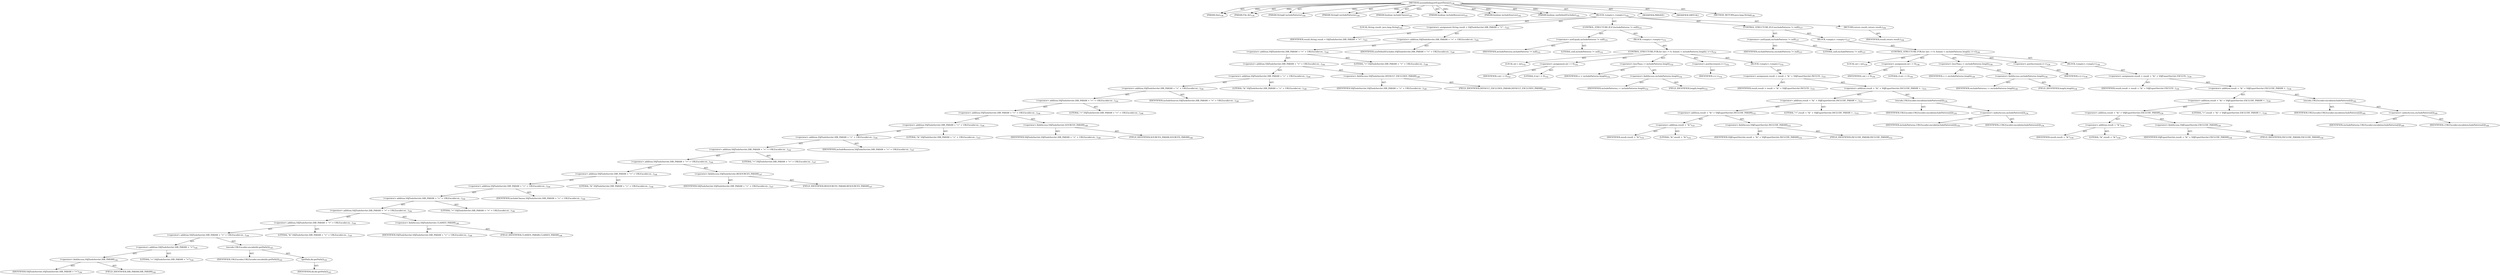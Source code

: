 digraph "assembleImportExportParams" {  
"111669149699" [label = <(METHOD,assembleImportExportParams)<SUB>138</SUB>> ]
"115964117016" [label = <(PARAM,this)<SUB>138</SUB>> ]
"115964117017" [label = <(PARAM,File dir)<SUB>139</SUB>> ]
"115964117018" [label = <(PARAM,String[] includePatterns)<SUB>140</SUB>> ]
"115964117019" [label = <(PARAM,String[] excludePatterns)<SUB>140</SUB>> ]
"115964117020" [label = <(PARAM,boolean includeClasses)<SUB>141</SUB>> ]
"115964117021" [label = <(PARAM,boolean includeResources)<SUB>141</SUB>> ]
"115964117022" [label = <(PARAM,boolean includeSources)<SUB>142</SUB>> ]
"115964117023" [label = <(PARAM,boolean useDefaultExcludes)<SUB>142</SUB>> ]
"25769803785" [label = <(BLOCK,&lt;empty&gt;,&lt;empty&gt;)<SUB>142</SUB>> ]
"94489280516" [label = <(LOCAL,String result: java.lang.String)<SUB>143</SUB>> ]
"30064771113" [label = <(&lt;operator&gt;.assignment,String result = VAJToolsServlet.DIR_PARAM + &quot;=&quot;...)<SUB>143</SUB>> ]
"68719476784" [label = <(IDENTIFIER,result,String result = VAJToolsServlet.DIR_PARAM + &quot;=&quot;...)<SUB>143</SUB>> ]
"30064771114" [label = <(&lt;operator&gt;.addition,VAJToolsServlet.DIR_PARAM + &quot;=&quot; + URLEncoder.en...)<SUB>144</SUB>> ]
"30064771115" [label = <(&lt;operator&gt;.addition,VAJToolsServlet.DIR_PARAM + &quot;=&quot; + URLEncoder.en...)<SUB>144</SUB>> ]
"30064771116" [label = <(&lt;operator&gt;.addition,VAJToolsServlet.DIR_PARAM + &quot;=&quot; + URLEncoder.en...)<SUB>144</SUB>> ]
"30064771117" [label = <(&lt;operator&gt;.addition,VAJToolsServlet.DIR_PARAM + &quot;=&quot; + URLEncoder.en...)<SUB>144</SUB>> ]
"30064771118" [label = <(&lt;operator&gt;.addition,VAJToolsServlet.DIR_PARAM + &quot;=&quot; + URLEncoder.en...)<SUB>144</SUB>> ]
"30064771119" [label = <(&lt;operator&gt;.addition,VAJToolsServlet.DIR_PARAM + &quot;=&quot; + URLEncoder.en...)<SUB>144</SUB>> ]
"30064771120" [label = <(&lt;operator&gt;.addition,VAJToolsServlet.DIR_PARAM + &quot;=&quot; + URLEncoder.en...)<SUB>144</SUB>> ]
"30064771121" [label = <(&lt;operator&gt;.addition,VAJToolsServlet.DIR_PARAM + &quot;=&quot; + URLEncoder.en...)<SUB>144</SUB>> ]
"30064771122" [label = <(&lt;operator&gt;.addition,VAJToolsServlet.DIR_PARAM + &quot;=&quot; + URLEncoder.en...)<SUB>144</SUB>> ]
"30064771123" [label = <(&lt;operator&gt;.addition,VAJToolsServlet.DIR_PARAM + &quot;=&quot; + URLEncoder.en...)<SUB>144</SUB>> ]
"30064771124" [label = <(&lt;operator&gt;.addition,VAJToolsServlet.DIR_PARAM + &quot;=&quot; + URLEncoder.en...)<SUB>144</SUB>> ]
"30064771125" [label = <(&lt;operator&gt;.addition,VAJToolsServlet.DIR_PARAM + &quot;=&quot; + URLEncoder.en...)<SUB>144</SUB>> ]
"30064771126" [label = <(&lt;operator&gt;.addition,VAJToolsServlet.DIR_PARAM + &quot;=&quot; + URLEncoder.en...)<SUB>144</SUB>> ]
"30064771127" [label = <(&lt;operator&gt;.addition,VAJToolsServlet.DIR_PARAM + &quot;=&quot; + URLEncoder.en...)<SUB>144</SUB>> ]
"30064771128" [label = <(&lt;operator&gt;.addition,VAJToolsServlet.DIR_PARAM + &quot;=&quot; + URLEncoder.en...)<SUB>144</SUB>> ]
"30064771129" [label = <(&lt;operator&gt;.addition,VAJToolsServlet.DIR_PARAM + &quot;=&quot; + URLEncoder.en...)<SUB>144</SUB>> ]
"30064771130" [label = <(&lt;operator&gt;.addition,VAJToolsServlet.DIR_PARAM + &quot;=&quot; + URLEncoder.en...)<SUB>144</SUB>> ]
"30064771131" [label = <(&lt;operator&gt;.addition,VAJToolsServlet.DIR_PARAM + &quot;=&quot;)<SUB>144</SUB>> ]
"30064771132" [label = <(&lt;operator&gt;.fieldAccess,VAJToolsServlet.DIR_PARAM)<SUB>144</SUB>> ]
"68719476785" [label = <(IDENTIFIER,VAJToolsServlet,VAJToolsServlet.DIR_PARAM + &quot;=&quot;)<SUB>144</SUB>> ]
"55834574855" [label = <(FIELD_IDENTIFIER,DIR_PARAM,DIR_PARAM)<SUB>144</SUB>> ]
"90194313226" [label = <(LITERAL,&quot;=&quot;,VAJToolsServlet.DIR_PARAM + &quot;=&quot;)<SUB>144</SUB>> ]
"30064771133" [label = <(encode,URLEncoder.encode(dir.getPath()))<SUB>145</SUB>> ]
"68719476786" [label = <(IDENTIFIER,URLEncoder,URLEncoder.encode(dir.getPath()))<SUB>145</SUB>> ]
"30064771134" [label = <(getPath,dir.getPath())<SUB>145</SUB>> ]
"68719476787" [label = <(IDENTIFIER,dir,dir.getPath())<SUB>145</SUB>> ]
"90194313227" [label = <(LITERAL,&quot;&amp;&quot;,VAJToolsServlet.DIR_PARAM + &quot;=&quot; + URLEncoder.en...)<SUB>145</SUB>> ]
"30064771135" [label = <(&lt;operator&gt;.fieldAccess,VAJToolsServlet.CLASSES_PARAM)<SUB>146</SUB>> ]
"68719476788" [label = <(IDENTIFIER,VAJToolsServlet,VAJToolsServlet.DIR_PARAM + &quot;=&quot; + URLEncoder.en...)<SUB>146</SUB>> ]
"55834574856" [label = <(FIELD_IDENTIFIER,CLASSES_PARAM,CLASSES_PARAM)<SUB>146</SUB>> ]
"90194313228" [label = <(LITERAL,&quot;=&quot;,VAJToolsServlet.DIR_PARAM + &quot;=&quot; + URLEncoder.en...)<SUB>146</SUB>> ]
"68719476789" [label = <(IDENTIFIER,includeClasses,VAJToolsServlet.DIR_PARAM + &quot;=&quot; + URLEncoder.en...)<SUB>146</SUB>> ]
"90194313229" [label = <(LITERAL,&quot;&amp;&quot;,VAJToolsServlet.DIR_PARAM + &quot;=&quot; + URLEncoder.en...)<SUB>146</SUB>> ]
"30064771136" [label = <(&lt;operator&gt;.fieldAccess,VAJToolsServlet.RESOURCES_PARAM)<SUB>147</SUB>> ]
"68719476790" [label = <(IDENTIFIER,VAJToolsServlet,VAJToolsServlet.DIR_PARAM + &quot;=&quot; + URLEncoder.en...)<SUB>147</SUB>> ]
"55834574857" [label = <(FIELD_IDENTIFIER,RESOURCES_PARAM,RESOURCES_PARAM)<SUB>147</SUB>> ]
"90194313230" [label = <(LITERAL,&quot;=&quot;,VAJToolsServlet.DIR_PARAM + &quot;=&quot; + URLEncoder.en...)<SUB>147</SUB>> ]
"68719476791" [label = <(IDENTIFIER,includeResources,VAJToolsServlet.DIR_PARAM + &quot;=&quot; + URLEncoder.en...)<SUB>147</SUB>> ]
"90194313231" [label = <(LITERAL,&quot;&amp;&quot;,VAJToolsServlet.DIR_PARAM + &quot;=&quot; + URLEncoder.en...)<SUB>147</SUB>> ]
"30064771137" [label = <(&lt;operator&gt;.fieldAccess,VAJToolsServlet.SOURCES_PARAM)<SUB>148</SUB>> ]
"68719476792" [label = <(IDENTIFIER,VAJToolsServlet,VAJToolsServlet.DIR_PARAM + &quot;=&quot; + URLEncoder.en...)<SUB>148</SUB>> ]
"55834574858" [label = <(FIELD_IDENTIFIER,SOURCES_PARAM,SOURCES_PARAM)<SUB>148</SUB>> ]
"90194313232" [label = <(LITERAL,&quot;=&quot;,VAJToolsServlet.DIR_PARAM + &quot;=&quot; + URLEncoder.en...)<SUB>148</SUB>> ]
"68719476793" [label = <(IDENTIFIER,includeSources,VAJToolsServlet.DIR_PARAM + &quot;=&quot; + URLEncoder.en...)<SUB>148</SUB>> ]
"90194313233" [label = <(LITERAL,&quot;&amp;&quot;,VAJToolsServlet.DIR_PARAM + &quot;=&quot; + URLEncoder.en...)<SUB>148</SUB>> ]
"30064771138" [label = <(&lt;operator&gt;.fieldAccess,VAJToolsServlet.DEFAULT_EXCLUDES_PARAM)<SUB>149</SUB>> ]
"68719476794" [label = <(IDENTIFIER,VAJToolsServlet,VAJToolsServlet.DIR_PARAM + &quot;=&quot; + URLEncoder.en...)<SUB>149</SUB>> ]
"55834574859" [label = <(FIELD_IDENTIFIER,DEFAULT_EXCLUDES_PARAM,DEFAULT_EXCLUDES_PARAM)<SUB>149</SUB>> ]
"90194313234" [label = <(LITERAL,&quot;=&quot;,VAJToolsServlet.DIR_PARAM + &quot;=&quot; + URLEncoder.en...)<SUB>149</SUB>> ]
"68719476795" [label = <(IDENTIFIER,useDefaultExcludes,VAJToolsServlet.DIR_PARAM + &quot;=&quot; + URLEncoder.en...)<SUB>149</SUB>> ]
"47244640260" [label = <(CONTROL_STRUCTURE,IF,if (includePatterns != null))<SUB>151</SUB>> ]
"30064771139" [label = <(&lt;operator&gt;.notEquals,includePatterns != null)<SUB>151</SUB>> ]
"68719476796" [label = <(IDENTIFIER,includePatterns,includePatterns != null)<SUB>151</SUB>> ]
"90194313235" [label = <(LITERAL,null,includePatterns != null)<SUB>151</SUB>> ]
"25769803786" [label = <(BLOCK,&lt;empty&gt;,&lt;empty&gt;)<SUB>151</SUB>> ]
"47244640261" [label = <(CONTROL_STRUCTURE,FOR,for (int i = 0; Some(i &lt; includePatterns.length); i++))<SUB>152</SUB>> ]
"94489280517" [label = <(LOCAL,int i: int)<SUB>152</SUB>> ]
"30064771140" [label = <(&lt;operator&gt;.assignment,int i = 0)<SUB>152</SUB>> ]
"68719476797" [label = <(IDENTIFIER,i,int i = 0)<SUB>152</SUB>> ]
"90194313236" [label = <(LITERAL,0,int i = 0)<SUB>152</SUB>> ]
"30064771141" [label = <(&lt;operator&gt;.lessThan,i &lt; includePatterns.length)<SUB>152</SUB>> ]
"68719476798" [label = <(IDENTIFIER,i,i &lt; includePatterns.length)<SUB>152</SUB>> ]
"30064771142" [label = <(&lt;operator&gt;.fieldAccess,includePatterns.length)<SUB>152</SUB>> ]
"68719476799" [label = <(IDENTIFIER,includePatterns,i &lt; includePatterns.length)<SUB>152</SUB>> ]
"55834574860" [label = <(FIELD_IDENTIFIER,length,length)<SUB>152</SUB>> ]
"30064771143" [label = <(&lt;operator&gt;.postIncrement,i++)<SUB>152</SUB>> ]
"68719476800" [label = <(IDENTIFIER,i,i++)<SUB>152</SUB>> ]
"25769803787" [label = <(BLOCK,&lt;empty&gt;,&lt;empty&gt;)<SUB>152</SUB>> ]
"30064771144" [label = <(&lt;operator&gt;.assignment,result = result + &quot;&amp;&quot; + VAJExportServlet.INCLUD...)<SUB>153</SUB>> ]
"68719476801" [label = <(IDENTIFIER,result,result = result + &quot;&amp;&quot; + VAJExportServlet.INCLUD...)<SUB>153</SUB>> ]
"30064771145" [label = <(&lt;operator&gt;.addition,result + &quot;&amp;&quot; + VAJExportServlet.INCLUDE_PARAM +...)<SUB>153</SUB>> ]
"30064771146" [label = <(&lt;operator&gt;.addition,result + &quot;&amp;&quot; + VAJExportServlet.INCLUDE_PARAM +...)<SUB>153</SUB>> ]
"30064771147" [label = <(&lt;operator&gt;.addition,result + &quot;&amp;&quot; + VAJExportServlet.INCLUDE_PARAM)<SUB>153</SUB>> ]
"30064771148" [label = <(&lt;operator&gt;.addition,result + &quot;&amp;&quot;)<SUB>153</SUB>> ]
"68719476802" [label = <(IDENTIFIER,result,result + &quot;&amp;&quot;)<SUB>153</SUB>> ]
"90194313237" [label = <(LITERAL,&quot;&amp;&quot;,result + &quot;&amp;&quot;)<SUB>153</SUB>> ]
"30064771149" [label = <(&lt;operator&gt;.fieldAccess,VAJExportServlet.INCLUDE_PARAM)<SUB>153</SUB>> ]
"68719476803" [label = <(IDENTIFIER,VAJExportServlet,result + &quot;&amp;&quot; + VAJExportServlet.INCLUDE_PARAM)<SUB>153</SUB>> ]
"55834574861" [label = <(FIELD_IDENTIFIER,INCLUDE_PARAM,INCLUDE_PARAM)<SUB>153</SUB>> ]
"90194313238" [label = <(LITERAL,&quot;=&quot;,result + &quot;&amp;&quot; + VAJExportServlet.INCLUDE_PARAM +...)<SUB>153</SUB>> ]
"30064771150" [label = <(encode,URLEncoder.encode(includePatterns[i]))<SUB>154</SUB>> ]
"68719476804" [label = <(IDENTIFIER,URLEncoder,URLEncoder.encode(includePatterns[i]))<SUB>154</SUB>> ]
"30064771151" [label = <(&lt;operator&gt;.indexAccess,includePatterns[i])<SUB>154</SUB>> ]
"68719476805" [label = <(IDENTIFIER,includePatterns,URLEncoder.encode(includePatterns[i]))<SUB>154</SUB>> ]
"68719476806" [label = <(IDENTIFIER,i,URLEncoder.encode(includePatterns[i]))<SUB>154</SUB>> ]
"47244640262" [label = <(CONTROL_STRUCTURE,IF,if (excludePatterns != null))<SUB>157</SUB>> ]
"30064771152" [label = <(&lt;operator&gt;.notEquals,excludePatterns != null)<SUB>157</SUB>> ]
"68719476807" [label = <(IDENTIFIER,excludePatterns,excludePatterns != null)<SUB>157</SUB>> ]
"90194313239" [label = <(LITERAL,null,excludePatterns != null)<SUB>157</SUB>> ]
"25769803788" [label = <(BLOCK,&lt;empty&gt;,&lt;empty&gt;)<SUB>157</SUB>> ]
"47244640263" [label = <(CONTROL_STRUCTURE,FOR,for (int i = 0; Some(i &lt; excludePatterns.length); i++))<SUB>158</SUB>> ]
"94489280518" [label = <(LOCAL,int i: int)<SUB>158</SUB>> ]
"30064771153" [label = <(&lt;operator&gt;.assignment,int i = 0)<SUB>158</SUB>> ]
"68719476808" [label = <(IDENTIFIER,i,int i = 0)<SUB>158</SUB>> ]
"90194313240" [label = <(LITERAL,0,int i = 0)<SUB>158</SUB>> ]
"30064771154" [label = <(&lt;operator&gt;.lessThan,i &lt; excludePatterns.length)<SUB>158</SUB>> ]
"68719476809" [label = <(IDENTIFIER,i,i &lt; excludePatterns.length)<SUB>158</SUB>> ]
"30064771155" [label = <(&lt;operator&gt;.fieldAccess,excludePatterns.length)<SUB>158</SUB>> ]
"68719476810" [label = <(IDENTIFIER,excludePatterns,i &lt; excludePatterns.length)<SUB>158</SUB>> ]
"55834574862" [label = <(FIELD_IDENTIFIER,length,length)<SUB>158</SUB>> ]
"30064771156" [label = <(&lt;operator&gt;.postIncrement,i++)<SUB>158</SUB>> ]
"68719476811" [label = <(IDENTIFIER,i,i++)<SUB>158</SUB>> ]
"25769803789" [label = <(BLOCK,&lt;empty&gt;,&lt;empty&gt;)<SUB>158</SUB>> ]
"30064771157" [label = <(&lt;operator&gt;.assignment,result = result + &quot;&amp;&quot; + VAJExportServlet.EXCLUD...)<SUB>159</SUB>> ]
"68719476812" [label = <(IDENTIFIER,result,result = result + &quot;&amp;&quot; + VAJExportServlet.EXCLUD...)<SUB>159</SUB>> ]
"30064771158" [label = <(&lt;operator&gt;.addition,result + &quot;&amp;&quot; + VAJExportServlet.EXCLUDE_PARAM +...)<SUB>159</SUB>> ]
"30064771159" [label = <(&lt;operator&gt;.addition,result + &quot;&amp;&quot; + VAJExportServlet.EXCLUDE_PARAM +...)<SUB>159</SUB>> ]
"30064771160" [label = <(&lt;operator&gt;.addition,result + &quot;&amp;&quot; + VAJExportServlet.EXCLUDE_PARAM)<SUB>159</SUB>> ]
"30064771161" [label = <(&lt;operator&gt;.addition,result + &quot;&amp;&quot;)<SUB>159</SUB>> ]
"68719476813" [label = <(IDENTIFIER,result,result + &quot;&amp;&quot;)<SUB>159</SUB>> ]
"90194313241" [label = <(LITERAL,&quot;&amp;&quot;,result + &quot;&amp;&quot;)<SUB>159</SUB>> ]
"30064771162" [label = <(&lt;operator&gt;.fieldAccess,VAJExportServlet.EXCLUDE_PARAM)<SUB>159</SUB>> ]
"68719476814" [label = <(IDENTIFIER,VAJExportServlet,result + &quot;&amp;&quot; + VAJExportServlet.EXCLUDE_PARAM)<SUB>159</SUB>> ]
"55834574863" [label = <(FIELD_IDENTIFIER,EXCLUDE_PARAM,EXCLUDE_PARAM)<SUB>159</SUB>> ]
"90194313242" [label = <(LITERAL,&quot;=&quot;,result + &quot;&amp;&quot; + VAJExportServlet.EXCLUDE_PARAM +...)<SUB>159</SUB>> ]
"30064771163" [label = <(encode,URLEncoder.encode(excludePatterns[i]))<SUB>160</SUB>> ]
"68719476815" [label = <(IDENTIFIER,URLEncoder,URLEncoder.encode(excludePatterns[i]))<SUB>160</SUB>> ]
"30064771164" [label = <(&lt;operator&gt;.indexAccess,excludePatterns[i])<SUB>160</SUB>> ]
"68719476816" [label = <(IDENTIFIER,excludePatterns,URLEncoder.encode(excludePatterns[i]))<SUB>160</SUB>> ]
"68719476817" [label = <(IDENTIFIER,i,URLEncoder.encode(excludePatterns[i]))<SUB>160</SUB>> ]
"146028888064" [label = <(RETURN,return result;,return result;)<SUB>164</SUB>> ]
"68719476818" [label = <(IDENTIFIER,result,return result;)<SUB>164</SUB>> ]
"133143986182" [label = <(MODIFIER,PRIVATE)> ]
"133143986183" [label = <(MODIFIER,VIRTUAL)> ]
"128849018883" [label = <(METHOD_RETURN,java.lang.String)<SUB>138</SUB>> ]
  "111669149699" -> "115964117016"  [ label = "AST: "] 
  "111669149699" -> "115964117017"  [ label = "AST: "] 
  "111669149699" -> "115964117018"  [ label = "AST: "] 
  "111669149699" -> "115964117019"  [ label = "AST: "] 
  "111669149699" -> "115964117020"  [ label = "AST: "] 
  "111669149699" -> "115964117021"  [ label = "AST: "] 
  "111669149699" -> "115964117022"  [ label = "AST: "] 
  "111669149699" -> "115964117023"  [ label = "AST: "] 
  "111669149699" -> "25769803785"  [ label = "AST: "] 
  "111669149699" -> "133143986182"  [ label = "AST: "] 
  "111669149699" -> "133143986183"  [ label = "AST: "] 
  "111669149699" -> "128849018883"  [ label = "AST: "] 
  "25769803785" -> "94489280516"  [ label = "AST: "] 
  "25769803785" -> "30064771113"  [ label = "AST: "] 
  "25769803785" -> "47244640260"  [ label = "AST: "] 
  "25769803785" -> "47244640262"  [ label = "AST: "] 
  "25769803785" -> "146028888064"  [ label = "AST: "] 
  "30064771113" -> "68719476784"  [ label = "AST: "] 
  "30064771113" -> "30064771114"  [ label = "AST: "] 
  "30064771114" -> "30064771115"  [ label = "AST: "] 
  "30064771114" -> "68719476795"  [ label = "AST: "] 
  "30064771115" -> "30064771116"  [ label = "AST: "] 
  "30064771115" -> "90194313234"  [ label = "AST: "] 
  "30064771116" -> "30064771117"  [ label = "AST: "] 
  "30064771116" -> "30064771138"  [ label = "AST: "] 
  "30064771117" -> "30064771118"  [ label = "AST: "] 
  "30064771117" -> "90194313233"  [ label = "AST: "] 
  "30064771118" -> "30064771119"  [ label = "AST: "] 
  "30064771118" -> "68719476793"  [ label = "AST: "] 
  "30064771119" -> "30064771120"  [ label = "AST: "] 
  "30064771119" -> "90194313232"  [ label = "AST: "] 
  "30064771120" -> "30064771121"  [ label = "AST: "] 
  "30064771120" -> "30064771137"  [ label = "AST: "] 
  "30064771121" -> "30064771122"  [ label = "AST: "] 
  "30064771121" -> "90194313231"  [ label = "AST: "] 
  "30064771122" -> "30064771123"  [ label = "AST: "] 
  "30064771122" -> "68719476791"  [ label = "AST: "] 
  "30064771123" -> "30064771124"  [ label = "AST: "] 
  "30064771123" -> "90194313230"  [ label = "AST: "] 
  "30064771124" -> "30064771125"  [ label = "AST: "] 
  "30064771124" -> "30064771136"  [ label = "AST: "] 
  "30064771125" -> "30064771126"  [ label = "AST: "] 
  "30064771125" -> "90194313229"  [ label = "AST: "] 
  "30064771126" -> "30064771127"  [ label = "AST: "] 
  "30064771126" -> "68719476789"  [ label = "AST: "] 
  "30064771127" -> "30064771128"  [ label = "AST: "] 
  "30064771127" -> "90194313228"  [ label = "AST: "] 
  "30064771128" -> "30064771129"  [ label = "AST: "] 
  "30064771128" -> "30064771135"  [ label = "AST: "] 
  "30064771129" -> "30064771130"  [ label = "AST: "] 
  "30064771129" -> "90194313227"  [ label = "AST: "] 
  "30064771130" -> "30064771131"  [ label = "AST: "] 
  "30064771130" -> "30064771133"  [ label = "AST: "] 
  "30064771131" -> "30064771132"  [ label = "AST: "] 
  "30064771131" -> "90194313226"  [ label = "AST: "] 
  "30064771132" -> "68719476785"  [ label = "AST: "] 
  "30064771132" -> "55834574855"  [ label = "AST: "] 
  "30064771133" -> "68719476786"  [ label = "AST: "] 
  "30064771133" -> "30064771134"  [ label = "AST: "] 
  "30064771134" -> "68719476787"  [ label = "AST: "] 
  "30064771135" -> "68719476788"  [ label = "AST: "] 
  "30064771135" -> "55834574856"  [ label = "AST: "] 
  "30064771136" -> "68719476790"  [ label = "AST: "] 
  "30064771136" -> "55834574857"  [ label = "AST: "] 
  "30064771137" -> "68719476792"  [ label = "AST: "] 
  "30064771137" -> "55834574858"  [ label = "AST: "] 
  "30064771138" -> "68719476794"  [ label = "AST: "] 
  "30064771138" -> "55834574859"  [ label = "AST: "] 
  "47244640260" -> "30064771139"  [ label = "AST: "] 
  "47244640260" -> "25769803786"  [ label = "AST: "] 
  "30064771139" -> "68719476796"  [ label = "AST: "] 
  "30064771139" -> "90194313235"  [ label = "AST: "] 
  "25769803786" -> "47244640261"  [ label = "AST: "] 
  "47244640261" -> "94489280517"  [ label = "AST: "] 
  "47244640261" -> "30064771140"  [ label = "AST: "] 
  "47244640261" -> "30064771141"  [ label = "AST: "] 
  "47244640261" -> "30064771143"  [ label = "AST: "] 
  "47244640261" -> "25769803787"  [ label = "AST: "] 
  "30064771140" -> "68719476797"  [ label = "AST: "] 
  "30064771140" -> "90194313236"  [ label = "AST: "] 
  "30064771141" -> "68719476798"  [ label = "AST: "] 
  "30064771141" -> "30064771142"  [ label = "AST: "] 
  "30064771142" -> "68719476799"  [ label = "AST: "] 
  "30064771142" -> "55834574860"  [ label = "AST: "] 
  "30064771143" -> "68719476800"  [ label = "AST: "] 
  "25769803787" -> "30064771144"  [ label = "AST: "] 
  "30064771144" -> "68719476801"  [ label = "AST: "] 
  "30064771144" -> "30064771145"  [ label = "AST: "] 
  "30064771145" -> "30064771146"  [ label = "AST: "] 
  "30064771145" -> "30064771150"  [ label = "AST: "] 
  "30064771146" -> "30064771147"  [ label = "AST: "] 
  "30064771146" -> "90194313238"  [ label = "AST: "] 
  "30064771147" -> "30064771148"  [ label = "AST: "] 
  "30064771147" -> "30064771149"  [ label = "AST: "] 
  "30064771148" -> "68719476802"  [ label = "AST: "] 
  "30064771148" -> "90194313237"  [ label = "AST: "] 
  "30064771149" -> "68719476803"  [ label = "AST: "] 
  "30064771149" -> "55834574861"  [ label = "AST: "] 
  "30064771150" -> "68719476804"  [ label = "AST: "] 
  "30064771150" -> "30064771151"  [ label = "AST: "] 
  "30064771151" -> "68719476805"  [ label = "AST: "] 
  "30064771151" -> "68719476806"  [ label = "AST: "] 
  "47244640262" -> "30064771152"  [ label = "AST: "] 
  "47244640262" -> "25769803788"  [ label = "AST: "] 
  "30064771152" -> "68719476807"  [ label = "AST: "] 
  "30064771152" -> "90194313239"  [ label = "AST: "] 
  "25769803788" -> "47244640263"  [ label = "AST: "] 
  "47244640263" -> "94489280518"  [ label = "AST: "] 
  "47244640263" -> "30064771153"  [ label = "AST: "] 
  "47244640263" -> "30064771154"  [ label = "AST: "] 
  "47244640263" -> "30064771156"  [ label = "AST: "] 
  "47244640263" -> "25769803789"  [ label = "AST: "] 
  "30064771153" -> "68719476808"  [ label = "AST: "] 
  "30064771153" -> "90194313240"  [ label = "AST: "] 
  "30064771154" -> "68719476809"  [ label = "AST: "] 
  "30064771154" -> "30064771155"  [ label = "AST: "] 
  "30064771155" -> "68719476810"  [ label = "AST: "] 
  "30064771155" -> "55834574862"  [ label = "AST: "] 
  "30064771156" -> "68719476811"  [ label = "AST: "] 
  "25769803789" -> "30064771157"  [ label = "AST: "] 
  "30064771157" -> "68719476812"  [ label = "AST: "] 
  "30064771157" -> "30064771158"  [ label = "AST: "] 
  "30064771158" -> "30064771159"  [ label = "AST: "] 
  "30064771158" -> "30064771163"  [ label = "AST: "] 
  "30064771159" -> "30064771160"  [ label = "AST: "] 
  "30064771159" -> "90194313242"  [ label = "AST: "] 
  "30064771160" -> "30064771161"  [ label = "AST: "] 
  "30064771160" -> "30064771162"  [ label = "AST: "] 
  "30064771161" -> "68719476813"  [ label = "AST: "] 
  "30064771161" -> "90194313241"  [ label = "AST: "] 
  "30064771162" -> "68719476814"  [ label = "AST: "] 
  "30064771162" -> "55834574863"  [ label = "AST: "] 
  "30064771163" -> "68719476815"  [ label = "AST: "] 
  "30064771163" -> "30064771164"  [ label = "AST: "] 
  "30064771164" -> "68719476816"  [ label = "AST: "] 
  "30064771164" -> "68719476817"  [ label = "AST: "] 
  "146028888064" -> "68719476818"  [ label = "AST: "] 
  "111669149699" -> "115964117016"  [ label = "DDG: "] 
  "111669149699" -> "115964117017"  [ label = "DDG: "] 
  "111669149699" -> "115964117018"  [ label = "DDG: "] 
  "111669149699" -> "115964117019"  [ label = "DDG: "] 
  "111669149699" -> "115964117020"  [ label = "DDG: "] 
  "111669149699" -> "115964117021"  [ label = "DDG: "] 
  "111669149699" -> "115964117022"  [ label = "DDG: "] 
  "111669149699" -> "115964117023"  [ label = "DDG: "] 
}

